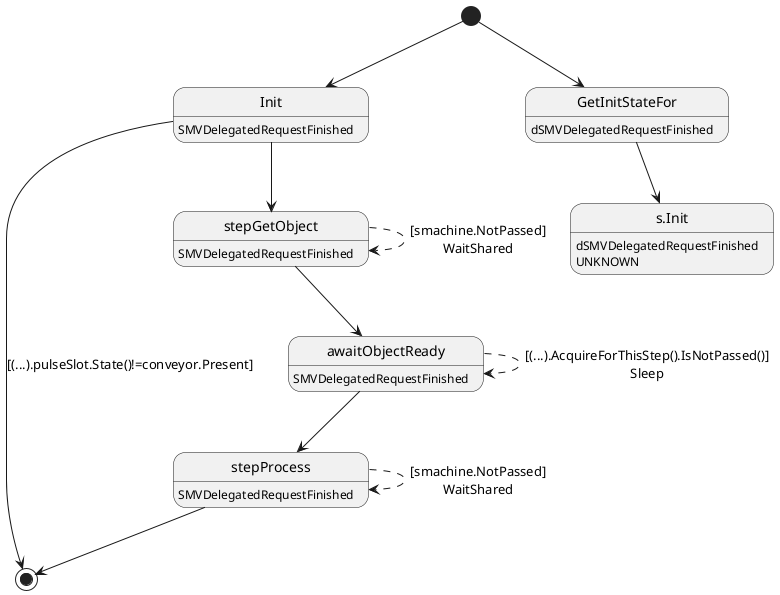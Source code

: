 @startuml
state "Init" as T01_S001
T01_S001 : SMVDelegatedRequestFinished
[*] --> T01_S001
T01_S001 --> [*] : [(...).pulseSlot.State()!=conveyor.Present]
T01_S001 --> T01_S002
state "awaitObjectReady" as T01_S003
T01_S003 : SMVDelegatedRequestFinished
T01_S003 --[dashed]> T01_S003 : [(...).AcquireForThisStep().IsNotPassed()]\nSleep
T01_S003 --> T01_S004
state "stepGetObject" as T01_S002
T01_S002 : SMVDelegatedRequestFinished
T01_S002 --[dashed]> T01_S002 : [smachine.NotPassed]\nWaitShared
T01_S002 --> T01_S003
state "stepProcess" as T01_S004
T01_S004 : SMVDelegatedRequestFinished
T01_S004 --[dashed]> T01_S004 : [smachine.NotPassed]\nWaitShared
T01_S004 --> [*]
state "GetInitStateFor" as T00_S001
T00_S001 : dSMVDelegatedRequestFinished
[*] --> T00_S001
state "s.Init" as T00_U001
T00_U001 : dSMVDelegatedRequestFinished
T00_U001 : UNKNOWN 
T00_S001 --> T00_U001
@enduml
